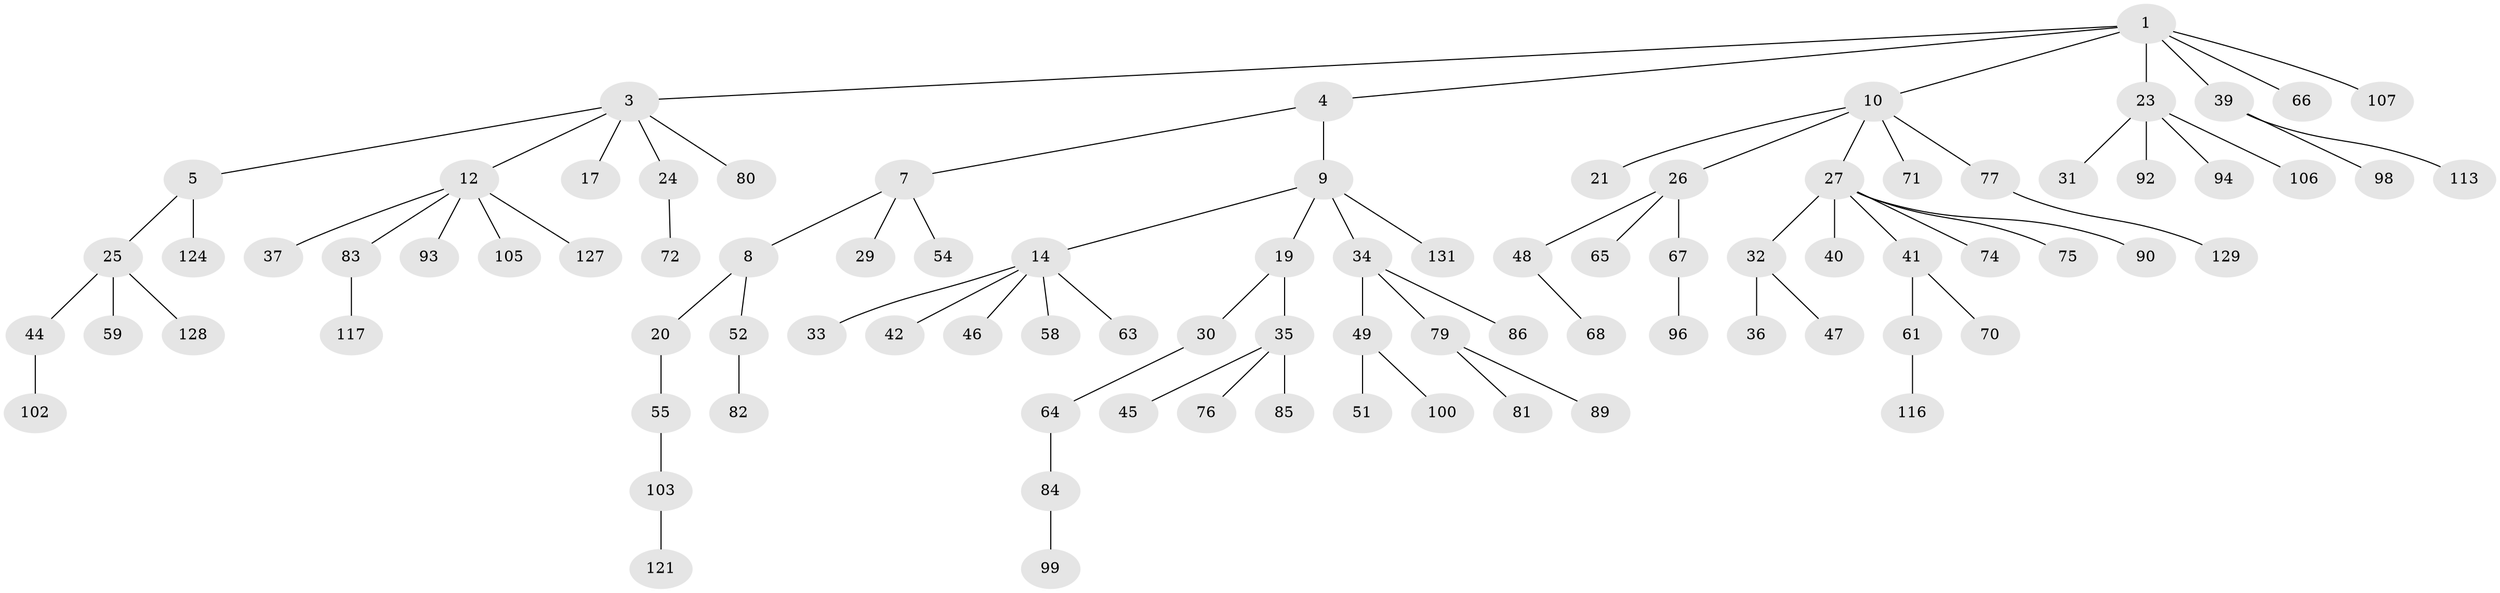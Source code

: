 // original degree distribution, {7: 0.007633587786259542, 2: 0.2748091603053435, 5: 0.030534351145038167, 3: 0.08396946564885496, 6: 0.015267175572519083, 4: 0.09923664122137404, 1: 0.48854961832061067}
// Generated by graph-tools (version 1.1) at 2025/11/02/27/25 16:11:26]
// undirected, 89 vertices, 88 edges
graph export_dot {
graph [start="1"]
  node [color=gray90,style=filled];
  1 [super="+2"];
  3 [super="+22"];
  4;
  5 [super="+6"];
  7 [super="+18"];
  8 [super="+13"];
  9 [super="+57"];
  10 [super="+11"];
  12 [super="+15"];
  14 [super="+16"];
  17;
  19 [super="+114"];
  20;
  21;
  23 [super="+50"];
  24 [super="+43"];
  25 [super="+38"];
  26 [super="+28"];
  27 [super="+60"];
  29;
  30;
  31;
  32 [super="+118"];
  33;
  34 [super="+109"];
  35;
  36;
  37;
  39 [super="+123"];
  40;
  41;
  42 [super="+56"];
  44 [super="+53"];
  45 [super="+97"];
  46 [super="+112"];
  47;
  48;
  49 [super="+115"];
  51;
  52;
  54 [super="+69"];
  55 [super="+62"];
  58;
  59;
  61 [super="+101"];
  63;
  64 [super="+73"];
  65 [super="+126"];
  66;
  67 [super="+78"];
  68 [super="+87"];
  70 [super="+111"];
  71 [super="+110"];
  72;
  74;
  75;
  76;
  77 [super="+119"];
  79 [super="+130"];
  80;
  81;
  82 [super="+95"];
  83 [super="+88"];
  84;
  85 [super="+120"];
  86 [super="+91"];
  89 [super="+104"];
  90;
  92 [super="+125"];
  93;
  94;
  96;
  98;
  99;
  100;
  102;
  103 [super="+108"];
  105 [super="+122"];
  106;
  107;
  113;
  116;
  117;
  121;
  124;
  127;
  128;
  129;
  131;
  1 -- 3;
  1 -- 4;
  1 -- 10;
  1 -- 23;
  1 -- 39;
  1 -- 66;
  1 -- 107;
  3 -- 5;
  3 -- 12;
  3 -- 17;
  3 -- 24;
  3 -- 80;
  4 -- 7;
  4 -- 9;
  5 -- 124;
  5 -- 25;
  7 -- 8;
  7 -- 29;
  7 -- 54;
  8 -- 20;
  8 -- 52;
  9 -- 14;
  9 -- 19;
  9 -- 34;
  9 -- 131;
  10 -- 21;
  10 -- 26;
  10 -- 27;
  10 -- 77;
  10 -- 71;
  12 -- 83;
  12 -- 127;
  12 -- 105;
  12 -- 37;
  12 -- 93;
  14 -- 33;
  14 -- 63;
  14 -- 46;
  14 -- 42;
  14 -- 58;
  19 -- 30;
  19 -- 35;
  20 -- 55;
  23 -- 31;
  23 -- 106;
  23 -- 92;
  23 -- 94;
  24 -- 72;
  25 -- 44;
  25 -- 59;
  25 -- 128;
  26 -- 65;
  26 -- 48;
  26 -- 67;
  27 -- 32;
  27 -- 40;
  27 -- 41;
  27 -- 75;
  27 -- 74;
  27 -- 90;
  30 -- 64;
  32 -- 36;
  32 -- 47;
  34 -- 49;
  34 -- 79;
  34 -- 86;
  35 -- 45;
  35 -- 76;
  35 -- 85;
  39 -- 98;
  39 -- 113;
  41 -- 61;
  41 -- 70;
  44 -- 102;
  48 -- 68;
  49 -- 51;
  49 -- 100;
  52 -- 82;
  55 -- 103;
  61 -- 116;
  64 -- 84;
  67 -- 96;
  77 -- 129;
  79 -- 81;
  79 -- 89;
  83 -- 117;
  84 -- 99;
  103 -- 121;
}
